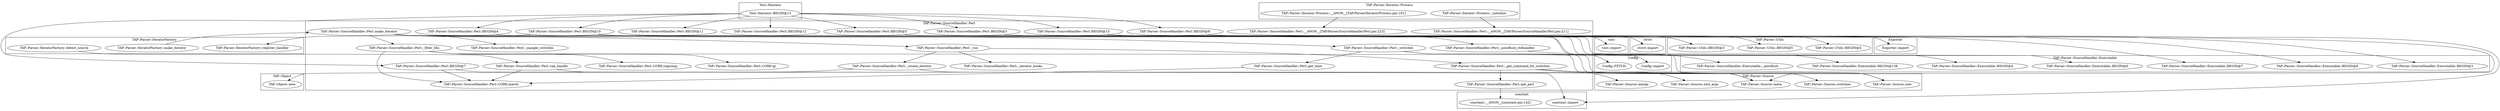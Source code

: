 digraph {
graph [overlap=false]
subgraph cluster_Config {
	label="Config";
	"Config::import";
	"Config::FETCH";
}
subgraph cluster_TAP_Parser_SourceHandler_Perl {
	label="TAP::Parser::SourceHandler::Perl";
	"TAP::Parser::SourceHandler::Perl::__ANON__[TAP/Parser/SourceHandler/Perl.pm:223]";
	"TAP::Parser::SourceHandler::Perl::make_iterator";
	"TAP::Parser::SourceHandler::Perl::BEGIN@10";
	"TAP::Parser::SourceHandler::Perl::can_handle";
	"TAP::Parser::SourceHandler::Perl::get_taint";
	"TAP::Parser::SourceHandler::Perl::BEGIN@4";
	"TAP::Parser::SourceHandler::Perl::CORE:match";
	"TAP::Parser::SourceHandler::Perl::_create_iterator";
	"TAP::Parser::SourceHandler::Perl::_filter_libs";
	"TAP::Parser::SourceHandler::Perl::BEGIN@8";
	"TAP::Parser::SourceHandler::Perl::BEGIN@5";
	"TAP::Parser::SourceHandler::Perl::__ANON__[TAP/Parser/SourceHandler/Perl.pm:211]";
	"TAP::Parser::SourceHandler::Perl::BEGIN@11";
	"TAP::Parser::SourceHandler::Perl::BEGIN@3";
	"TAP::Parser::SourceHandler::Perl::_mangle_switches";
	"TAP::Parser::SourceHandler::Perl::CORE:regcomp";
	"TAP::Parser::SourceHandler::Perl::_run";
	"TAP::Parser::SourceHandler::Perl::_autoflush_stdhandles";
	"TAP::Parser::SourceHandler::Perl::BEGIN@13";
	"TAP::Parser::SourceHandler::Perl::_get_command_for_switches";
	"TAP::Parser::SourceHandler::Perl::get_perl";
	"TAP::Parser::SourceHandler::Perl::BEGIN@12";
	"TAP::Parser::SourceHandler::Perl::CORE:qr";
	"TAP::Parser::SourceHandler::Perl::_switches";
	"TAP::Parser::SourceHandler::Perl::_iterator_hooks";
	"TAP::Parser::SourceHandler::Perl::BEGIN@7";
}
subgraph cluster_vars {
	label="vars";
	"vars::import";
}
subgraph cluster_strict {
	label="strict";
	"strict::import";
}
subgraph cluster_TAP_Object {
	label="TAP::Object";
	"TAP::Object::new";
}
subgraph cluster_TAP_Parser_Utils {
	label="TAP::Parser::Utils";
	"TAP::Parser::Utils::BEGIN@4";
	"TAP::Parser::Utils::BEGIN@5";
	"TAP::Parser::Utils::BEGIN@3";
}
subgraph cluster_TAP_Parser_SourceHandler_Executable {
	label="TAP::Parser::SourceHandler::Executable";
	"TAP::Parser::SourceHandler::Executable::BEGIN@4";
	"TAP::Parser::SourceHandler::Executable::BEGIN@6";
	"TAP::Parser::SourceHandler::Executable::_autoflush";
	"TAP::Parser::SourceHandler::Executable::BEGIN@7";
	"TAP::Parser::SourceHandler::Executable::BEGIN@8";
	"TAP::Parser::SourceHandler::Executable::BEGIN@3";
	"TAP::Parser::SourceHandler::Executable::BEGIN@138";
}
subgraph cluster_Test_Harness {
	label="Test::Harness";
	"Test::Harness::BEGIN@13";
}
subgraph cluster_constant {
	label="constant";
	"constant::import";
	"constant::__ANON__[constant.pm:142]";
}
subgraph cluster_Exporter {
	label="Exporter";
	"Exporter::import";
}
subgraph cluster_TAP_Parser_Source {
	label="TAP::Parser::Source";
	"TAP::Parser::Source::raw";
	"TAP::Parser::Source::meta";
	"TAP::Parser::Source::switches";
	"TAP::Parser::Source::test_args";
	"TAP::Parser::Source::merge";
}
subgraph cluster_TAP_Parser_Iterator_Process {
	label="TAP::Parser::Iterator::Process";
	"TAP::Parser::Iterator::Process::__ANON__[TAP/Parser/Iterator/Process.pm:191]";
	"TAP::Parser::Iterator::Process::_initialize";
}
subgraph cluster_TAP_Parser_IteratorFactory {
	label="TAP::Parser::IteratorFactory";
	"TAP::Parser::IteratorFactory::register_handler";
	"TAP::Parser::IteratorFactory::make_iterator";
	"TAP::Parser::IteratorFactory::detect_source";
}
"TAP::Parser::SourceHandler::Perl::_switches" -> "TAP::Parser::SourceHandler::Perl::get_taint";
"TAP::Parser::SourceHandler::Perl::_filter_libs" -> "TAP::Parser::SourceHandler::Perl::CORE:match";
"TAP::Parser::SourceHandler::Perl::can_handle" -> "TAP::Parser::SourceHandler::Perl::CORE:match";
"TAP::Parser::SourceHandler::Perl::get_taint" -> "TAP::Parser::SourceHandler::Perl::CORE:match";
"TAP::Parser::SourceHandler::Perl::BEGIN@7" -> "TAP::Parser::SourceHandler::Perl::CORE:match";
"TAP::Parser::SourceHandler::Perl::get_perl" -> "constant::__ANON__[constant.pm:142]";
"TAP::Parser::SourceHandler::Perl::_get_command_for_switches" -> "TAP::Parser::Source::test_args";
"TAP::Parser::SourceHandler::Perl::BEGIN@13" -> "Exporter::import";
"TAP::Parser::SourceHandler::Perl::make_iterator" -> "TAP::Parser::Source::meta";
"TAP::Parser::SourceHandler::Perl::can_handle" -> "TAP::Parser::Source::meta";
"TAP::Parser::SourceHandler::Perl::_switches" -> "TAP::Parser::Source::meta";
"Test::Harness::BEGIN@13" -> "TAP::Parser::SourceHandler::Perl::BEGIN@7";
"TAP::Parser::SourceHandler::Perl::BEGIN@10" -> "TAP::Parser::SourceHandler::Executable::BEGIN@8";
"Test::Harness::BEGIN@13" -> "TAP::Parser::SourceHandler::Perl::BEGIN@11";
"TAP::Parser::SourceHandler::Perl::BEGIN@13" -> "TAP::Parser::Utils::BEGIN@3";
"TAP::Parser::SourceHandler::Perl::make_iterator" -> "TAP::Parser::SourceHandler::Perl::_autoflush_stdhandles";
"TAP::Parser::SourceHandler::Perl::BEGIN@10" -> "TAP::Parser::SourceHandler::Executable::BEGIN@4";
"TAP::Parser::SourceHandler::Perl::BEGIN@10" -> "TAP::Parser::SourceHandler::Executable::BEGIN@3";
"TAP::Parser::SourceHandler::Perl::_create_iterator" -> "TAP::Parser::Source::merge";
"TAP::Parser::SourceHandler::Perl::make_iterator" -> "TAP::Parser::Source::raw";
"TAP::Parser::SourceHandler::Perl::_switches" -> "TAP::Parser::Source::raw";
"TAP::Parser::SourceHandler::Perl::_get_command_for_switches" -> "TAP::Parser::Source::raw";
"TAP::Parser::IteratorFactory::detect_source" -> "TAP::Parser::SourceHandler::Perl::can_handle";
"TAP::Parser::SourceHandler::Perl::BEGIN@4" -> "Config::import";
"Test::Harness::BEGIN@13" -> "TAP::Parser::SourceHandler::Perl::BEGIN@8";
"TAP::Parser::SourceHandler::Perl::BEGIN@10" -> "TAP::Parser::SourceHandler::Executable::BEGIN@138";
"Test::Harness::BEGIN@13" -> "TAP::Parser::SourceHandler::Perl::BEGIN@13";
"TAP::Parser::SourceHandler::Perl::make_iterator" -> "TAP::Parser::SourceHandler::Perl::_filter_libs";
"Test::Harness::BEGIN@13" -> "TAP::Parser::SourceHandler::Perl::BEGIN@5";
"TAP::Parser::Iterator::Process::_initialize" -> "TAP::Parser::SourceHandler::Perl::__ANON__[TAP/Parser/SourceHandler/Perl.pm:211]";
"TAP::Parser::SourceHandler::Perl::make_iterator" -> "TAP::Parser::SourceHandler::Perl::_mangle_switches";
"TAP::Parser::SourceHandler::Perl::BEGIN@10" -> "TAP::Parser::SourceHandler::Executable::BEGIN@6";
"TAP::Parser::SourceHandler::Perl::_filter_libs" -> "TAP::Parser::SourceHandler::Perl::CORE:regcomp";
"TAP::Parser::SourceHandler::Perl::make_iterator" -> "TAP::Parser::SourceHandler::Perl::_run";
"TAP::Parser::SourceHandler::Perl::_switches" -> "TAP::Parser::Source::switches";
"TAP::Parser::SourceHandler::Perl::BEGIN@10" -> "TAP::Parser::IteratorFactory::register_handler";
"TAP::Parser::SourceHandler::Perl::_run" -> "TAP::Parser::SourceHandler::Perl::_iterator_hooks";
"TAP::Parser::SourceHandler::Perl::BEGIN@7" -> "constant::import";
"TAP::Parser::SourceHandler::Perl::BEGIN@8" -> "constant::import";
"TAP::Parser::IteratorFactory::make_iterator" -> "TAP::Parser::SourceHandler::Perl::make_iterator";
"Test::Harness::BEGIN@13" -> "TAP::Parser::SourceHandler::Perl::BEGIN@4";
"TAP::Parser::SourceHandler::Perl::_run" -> "TAP::Parser::SourceHandler::Perl::_create_iterator";
"Test::Harness::BEGIN@13" -> "TAP::Parser::SourceHandler::Perl::BEGIN@3";
"TAP::Parser::SourceHandler::Perl::_create_iterator" -> "TAP::Object::new";
"TAP::Parser::SourceHandler::Perl::_get_command_for_switches" -> "TAP::Parser::SourceHandler::Perl::get_perl";
"TAP::Parser::SourceHandler::Perl::_filter_libs" -> "TAP::Parser::SourceHandler::Perl::CORE:qr";
"TAP::Parser::SourceHandler::Perl::BEGIN@10" -> "TAP::Parser::SourceHandler::Executable::BEGIN@7";
"Test::Harness::BEGIN@13" -> "TAP::Parser::SourceHandler::Perl::BEGIN@10";
"TAP::Parser::SourceHandler::Perl::BEGIN@5" -> "vars::import";
"TAP::Parser::SourceHandler::Perl::BEGIN@13" -> "TAP::Parser::Utils::BEGIN@5";
"Test::Harness::BEGIN@13" -> "TAP::Parser::SourceHandler::Perl::BEGIN@12";
"TAP::Parser::SourceHandler::Perl::make_iterator" -> "TAP::Parser::SourceHandler::Perl::_switches";
"TAP::Parser::SourceHandler::Perl::BEGIN@13" -> "TAP::Parser::Utils::BEGIN@4";
"TAP::Parser::Iterator::Process::__ANON__[TAP/Parser/Iterator/Process.pm:191]" -> "TAP::Parser::SourceHandler::Perl::__ANON__[TAP/Parser/SourceHandler/Perl.pm:223]";
"TAP::Parser::SourceHandler::Perl::_filter_libs" -> "Config::FETCH";
"TAP::Parser::SourceHandler::Perl::_run" -> "TAP::Parser::SourceHandler::Perl::_get_command_for_switches";
"TAP::Parser::SourceHandler::Perl::_autoflush_stdhandles" -> "TAP::Parser::SourceHandler::Executable::_autoflush";
"TAP::Parser::SourceHandler::Perl::BEGIN@3" -> "strict::import";
}
